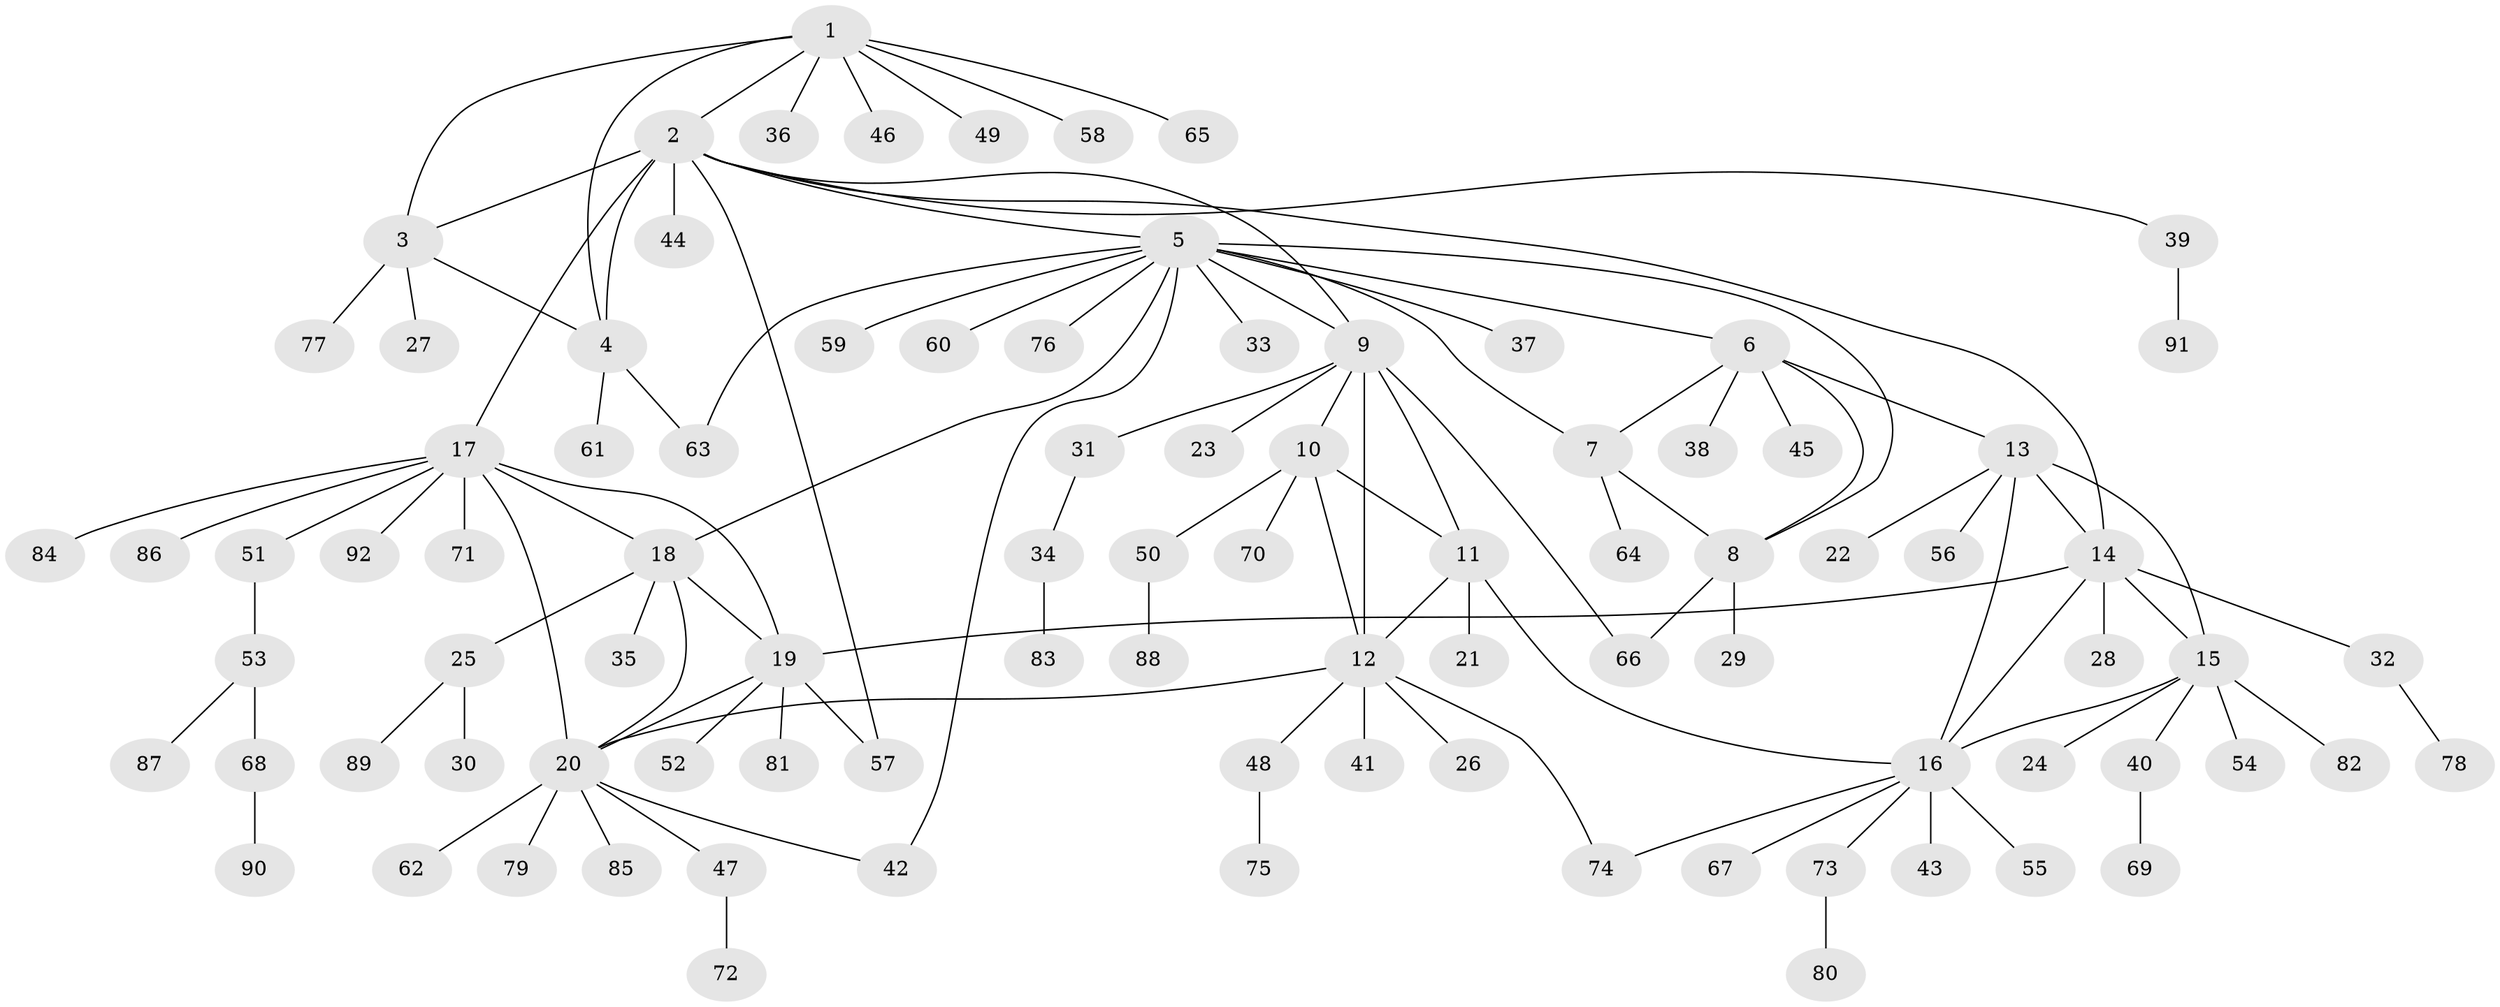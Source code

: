 // coarse degree distribution, {7: 0.046153846153846156, 10: 0.015384615384615385, 4: 0.046153846153846156, 5: 0.046153846153846156, 11: 0.015384615384615385, 6: 0.046153846153846156, 3: 0.046153846153846156, 8: 0.046153846153846156, 9: 0.015384615384615385, 1: 0.6307692307692307, 2: 0.046153846153846156}
// Generated by graph-tools (version 1.1) at 2025/24/03/03/25 07:24:11]
// undirected, 92 vertices, 117 edges
graph export_dot {
graph [start="1"]
  node [color=gray90,style=filled];
  1;
  2;
  3;
  4;
  5;
  6;
  7;
  8;
  9;
  10;
  11;
  12;
  13;
  14;
  15;
  16;
  17;
  18;
  19;
  20;
  21;
  22;
  23;
  24;
  25;
  26;
  27;
  28;
  29;
  30;
  31;
  32;
  33;
  34;
  35;
  36;
  37;
  38;
  39;
  40;
  41;
  42;
  43;
  44;
  45;
  46;
  47;
  48;
  49;
  50;
  51;
  52;
  53;
  54;
  55;
  56;
  57;
  58;
  59;
  60;
  61;
  62;
  63;
  64;
  65;
  66;
  67;
  68;
  69;
  70;
  71;
  72;
  73;
  74;
  75;
  76;
  77;
  78;
  79;
  80;
  81;
  82;
  83;
  84;
  85;
  86;
  87;
  88;
  89;
  90;
  91;
  92;
  1 -- 2;
  1 -- 3;
  1 -- 4;
  1 -- 36;
  1 -- 46;
  1 -- 49;
  1 -- 58;
  1 -- 65;
  2 -- 3;
  2 -- 4;
  2 -- 5;
  2 -- 9;
  2 -- 14;
  2 -- 17;
  2 -- 39;
  2 -- 44;
  2 -- 57;
  3 -- 4;
  3 -- 27;
  3 -- 77;
  4 -- 61;
  4 -- 63;
  5 -- 6;
  5 -- 7;
  5 -- 8;
  5 -- 9;
  5 -- 18;
  5 -- 33;
  5 -- 37;
  5 -- 42;
  5 -- 59;
  5 -- 60;
  5 -- 63;
  5 -- 76;
  6 -- 7;
  6 -- 8;
  6 -- 13;
  6 -- 38;
  6 -- 45;
  7 -- 8;
  7 -- 64;
  8 -- 29;
  8 -- 66;
  9 -- 10;
  9 -- 11;
  9 -- 12;
  9 -- 23;
  9 -- 31;
  9 -- 66;
  10 -- 11;
  10 -- 12;
  10 -- 50;
  10 -- 70;
  11 -- 12;
  11 -- 16;
  11 -- 21;
  12 -- 20;
  12 -- 26;
  12 -- 41;
  12 -- 48;
  12 -- 74;
  13 -- 14;
  13 -- 15;
  13 -- 16;
  13 -- 22;
  13 -- 56;
  14 -- 15;
  14 -- 16;
  14 -- 19;
  14 -- 28;
  14 -- 32;
  15 -- 16;
  15 -- 24;
  15 -- 40;
  15 -- 54;
  15 -- 82;
  16 -- 43;
  16 -- 55;
  16 -- 67;
  16 -- 73;
  16 -- 74;
  17 -- 18;
  17 -- 19;
  17 -- 20;
  17 -- 51;
  17 -- 71;
  17 -- 84;
  17 -- 86;
  17 -- 92;
  18 -- 19;
  18 -- 20;
  18 -- 25;
  18 -- 35;
  19 -- 20;
  19 -- 52;
  19 -- 57;
  19 -- 81;
  20 -- 42;
  20 -- 47;
  20 -- 62;
  20 -- 79;
  20 -- 85;
  25 -- 30;
  25 -- 89;
  31 -- 34;
  32 -- 78;
  34 -- 83;
  39 -- 91;
  40 -- 69;
  47 -- 72;
  48 -- 75;
  50 -- 88;
  51 -- 53;
  53 -- 68;
  53 -- 87;
  68 -- 90;
  73 -- 80;
}

